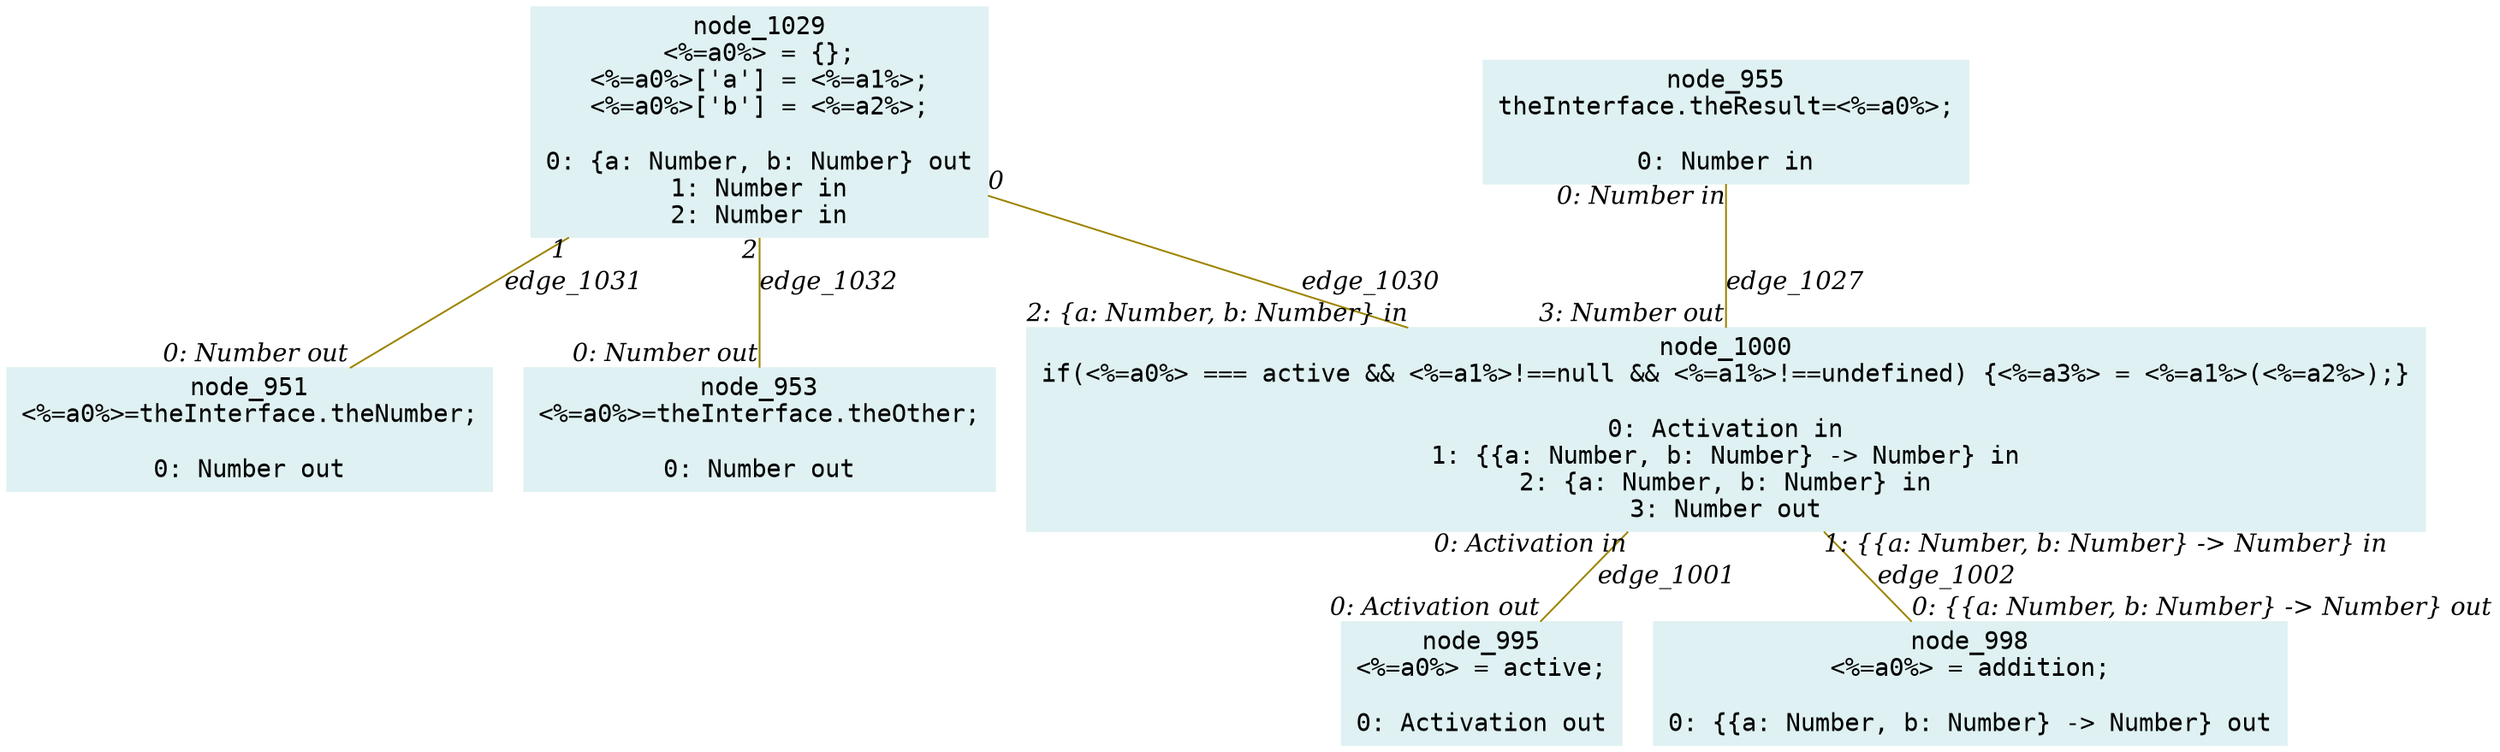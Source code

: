 digraph g{node_951 [shape="box", style="filled", color="#dff1f2", fontname="Courier", label="node_951
<%=a0%>=theInterface.theNumber;

0: Number out" ]
node_953 [shape="box", style="filled", color="#dff1f2", fontname="Courier", label="node_953
<%=a0%>=theInterface.theOther;

0: Number out" ]
node_955 [shape="box", style="filled", color="#dff1f2", fontname="Courier", label="node_955
theInterface.theResult=<%=a0%>;

0: Number in" ]
node_995 [shape="box", style="filled", color="#dff1f2", fontname="Courier", label="node_995
<%=a0%> = active;

0: Activation out" ]
node_998 [shape="box", style="filled", color="#dff1f2", fontname="Courier", label="node_998
<%=a0%> = addition;

0: {{a: Number, b: Number} -> Number} out" ]
node_1000 [shape="box", style="filled", color="#dff1f2", fontname="Courier", label="node_1000
if(<%=a0%> === active && <%=a1%>!==null && <%=a1%>!==undefined) {<%=a3%> = <%=a1%>(<%=a2%>);}

0: Activation in
1: {{a: Number, b: Number} -> Number} in
2: {a: Number, b: Number} in
3: Number out" ]
node_1029 [shape="box", style="filled", color="#dff1f2", fontname="Courier", label="node_1029
<%=a0%> = {};
<%=a0%>['a'] = <%=a1%>;
<%=a0%>['b'] = <%=a2%>;

0: {a: Number, b: Number} out
1: Number in
2: Number in" ]
node_1000 -> node_995 [dir=none, arrowHead=none, fontname="Times-Italic", arrowsize=1, color="#9d8400", label="edge_1001",  headlabel="0: Activation out", taillabel="0: Activation in" ]
node_1000 -> node_998 [dir=none, arrowHead=none, fontname="Times-Italic", arrowsize=1, color="#9d8400", label="edge_1002",  headlabel="0: {{a: Number, b: Number} -> Number} out", taillabel="1: {{a: Number, b: Number} -> Number} in" ]
node_955 -> node_1000 [dir=none, arrowHead=none, fontname="Times-Italic", arrowsize=1, color="#9d8400", label="edge_1027",  headlabel="3: Number out", taillabel="0: Number in" ]
node_1029 -> node_1000 [dir=none, arrowHead=none, fontname="Times-Italic", arrowsize=1, color="#9d8400", label="edge_1030",  headlabel="2: {a: Number, b: Number} in", taillabel="0" ]
node_1029 -> node_951 [dir=none, arrowHead=none, fontname="Times-Italic", arrowsize=1, color="#9d8400", label="edge_1031",  headlabel="0: Number out", taillabel="1" ]
node_1029 -> node_953 [dir=none, arrowHead=none, fontname="Times-Italic", arrowsize=1, color="#9d8400", label="edge_1032",  headlabel="0: Number out", taillabel="2" ]
}